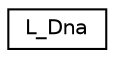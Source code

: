digraph "Graphical Class Hierarchy"
{
 // LATEX_PDF_SIZE
  edge [fontname="Helvetica",fontsize="10",labelfontname="Helvetica",labelfontsize="10"];
  node [fontname="Helvetica",fontsize="10",shape=record];
  rankdir="LR";
  Node0 [label="L_Dna",height=0.2,width=0.4,color="black", fillcolor="white", style="filled",URL="$struct_l___dna.html",tooltip=" "];
}
